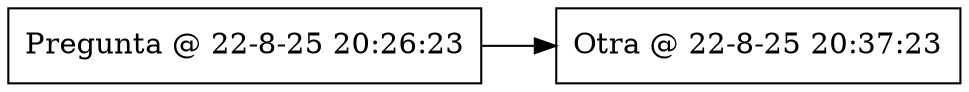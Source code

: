digraph Programados {
  rankdir=LR; node [shape=box];
  n131747447710048 [label="Pregunta @ 22-8-25 20:26:23"];
  n131747447710048 -> n131747447710144;
  n131747447710144 [label="Otra @ 22-8-25 20:37:23"];
}
